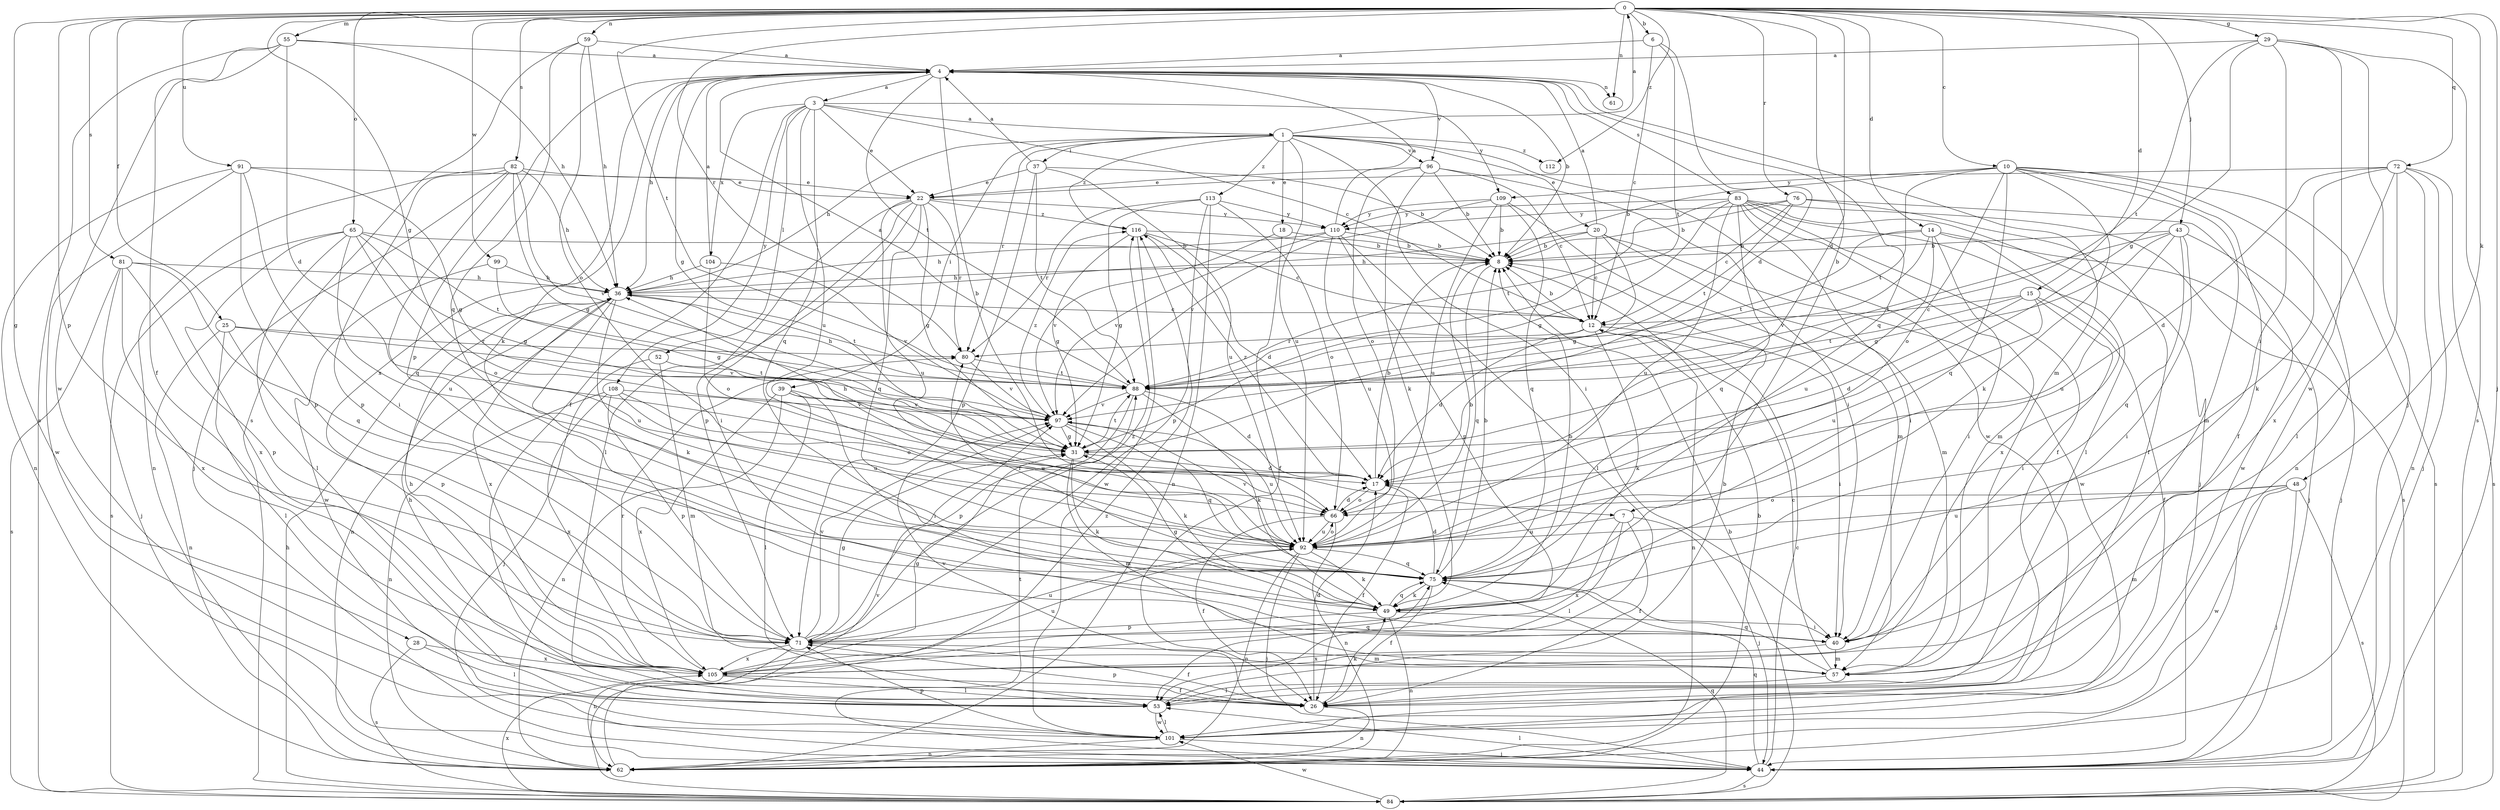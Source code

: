 strict digraph  {
0;
1;
3;
4;
6;
7;
8;
10;
12;
14;
15;
17;
18;
20;
22;
25;
26;
28;
29;
31;
36;
37;
39;
40;
43;
44;
48;
49;
52;
53;
55;
57;
59;
61;
62;
65;
66;
71;
72;
75;
76;
80;
81;
82;
83;
84;
88;
91;
92;
96;
97;
99;
101;
104;
105;
108;
109;
110;
112;
113;
116;
0 -> 6  [label=b];
0 -> 7  [label=b];
0 -> 10  [label=c];
0 -> 14  [label=d];
0 -> 15  [label=d];
0 -> 17  [label=d];
0 -> 25  [label=f];
0 -> 28  [label=g];
0 -> 29  [label=g];
0 -> 31  [label=g];
0 -> 43  [label=j];
0 -> 44  [label=j];
0 -> 48  [label=k];
0 -> 55  [label=m];
0 -> 59  [label=n];
0 -> 61  [label=n];
0 -> 65  [label=o];
0 -> 71  [label=p];
0 -> 72  [label=q];
0 -> 76  [label=r];
0 -> 80  [label=r];
0 -> 81  [label=s];
0 -> 82  [label=s];
0 -> 88  [label=t];
0 -> 91  [label=u];
0 -> 99  [label=w];
0 -> 112  [label=z];
1 -> 0  [label=a];
1 -> 18  [label=e];
1 -> 20  [label=e];
1 -> 36  [label=h];
1 -> 37  [label=i];
1 -> 39  [label=i];
1 -> 40  [label=i];
1 -> 80  [label=r];
1 -> 92  [label=u];
1 -> 96  [label=v];
1 -> 101  [label=w];
1 -> 112  [label=z];
1 -> 113  [label=z];
1 -> 116  [label=z];
3 -> 1  [label=a];
3 -> 12  [label=c];
3 -> 22  [label=e];
3 -> 26  [label=f];
3 -> 52  [label=l];
3 -> 75  [label=q];
3 -> 92  [label=u];
3 -> 104  [label=x];
3 -> 108  [label=y];
3 -> 109  [label=y];
4 -> 3  [label=a];
4 -> 7  [label=b];
4 -> 8  [label=b];
4 -> 31  [label=g];
4 -> 36  [label=h];
4 -> 49  [label=k];
4 -> 57  [label=m];
4 -> 61  [label=n];
4 -> 71  [label=p];
4 -> 75  [label=q];
4 -> 83  [label=s];
4 -> 88  [label=t];
4 -> 96  [label=v];
4 -> 105  [label=x];
6 -> 4  [label=a];
6 -> 12  [label=c];
6 -> 17  [label=d];
6 -> 88  [label=t];
7 -> 26  [label=f];
7 -> 44  [label=j];
7 -> 53  [label=l];
7 -> 92  [label=u];
7 -> 105  [label=x];
8 -> 36  [label=h];
8 -> 75  [label=q];
10 -> 8  [label=b];
10 -> 26  [label=f];
10 -> 49  [label=k];
10 -> 57  [label=m];
10 -> 62  [label=n];
10 -> 66  [label=o];
10 -> 75  [label=q];
10 -> 84  [label=s];
10 -> 88  [label=t];
10 -> 109  [label=y];
12 -> 8  [label=b];
12 -> 17  [label=d];
12 -> 40  [label=i];
12 -> 49  [label=k];
12 -> 62  [label=n];
12 -> 80  [label=r];
14 -> 8  [label=b];
14 -> 40  [label=i];
14 -> 44  [label=j];
14 -> 88  [label=t];
14 -> 92  [label=u];
14 -> 97  [label=v];
14 -> 105  [label=x];
15 -> 12  [label=c];
15 -> 17  [label=d];
15 -> 26  [label=f];
15 -> 40  [label=i];
15 -> 88  [label=t];
15 -> 92  [label=u];
17 -> 8  [label=b];
17 -> 26  [label=f];
17 -> 36  [label=h];
17 -> 66  [label=o];
17 -> 116  [label=z];
18 -> 8  [label=b];
18 -> 26  [label=f];
18 -> 97  [label=v];
20 -> 4  [label=a];
20 -> 8  [label=b];
20 -> 12  [label=c];
20 -> 31  [label=g];
20 -> 36  [label=h];
20 -> 57  [label=m];
20 -> 101  [label=w];
22 -> 31  [label=g];
22 -> 40  [label=i];
22 -> 53  [label=l];
22 -> 71  [label=p];
22 -> 75  [label=q];
22 -> 80  [label=r];
22 -> 92  [label=u];
22 -> 110  [label=y];
22 -> 116  [label=z];
25 -> 53  [label=l];
25 -> 62  [label=n];
25 -> 71  [label=p];
25 -> 80  [label=r];
25 -> 97  [label=v];
26 -> 17  [label=d];
26 -> 36  [label=h];
26 -> 49  [label=k];
26 -> 62  [label=n];
26 -> 71  [label=p];
26 -> 97  [label=v];
28 -> 53  [label=l];
28 -> 84  [label=s];
28 -> 105  [label=x];
29 -> 4  [label=a];
29 -> 31  [label=g];
29 -> 40  [label=i];
29 -> 44  [label=j];
29 -> 84  [label=s];
29 -> 88  [label=t];
29 -> 101  [label=w];
31 -> 17  [label=d];
31 -> 49  [label=k];
31 -> 57  [label=m];
31 -> 88  [label=t];
36 -> 12  [label=c];
36 -> 49  [label=k];
36 -> 62  [label=n];
36 -> 88  [label=t];
36 -> 92  [label=u];
36 -> 105  [label=x];
37 -> 4  [label=a];
37 -> 8  [label=b];
37 -> 22  [label=e];
37 -> 71  [label=p];
37 -> 88  [label=t];
37 -> 92  [label=u];
39 -> 40  [label=i];
39 -> 53  [label=l];
39 -> 62  [label=n];
39 -> 92  [label=u];
39 -> 97  [label=v];
39 -> 105  [label=x];
40 -> 57  [label=m];
40 -> 105  [label=x];
43 -> 8  [label=b];
43 -> 31  [label=g];
43 -> 40  [label=i];
43 -> 44  [label=j];
43 -> 75  [label=q];
43 -> 88  [label=t];
43 -> 92  [label=u];
44 -> 12  [label=c];
44 -> 53  [label=l];
44 -> 75  [label=q];
44 -> 84  [label=s];
44 -> 88  [label=t];
48 -> 44  [label=j];
48 -> 57  [label=m];
48 -> 66  [label=o];
48 -> 84  [label=s];
48 -> 92  [label=u];
48 -> 101  [label=w];
49 -> 8  [label=b];
49 -> 31  [label=g];
49 -> 40  [label=i];
49 -> 62  [label=n];
49 -> 71  [label=p];
49 -> 75  [label=q];
52 -> 44  [label=j];
52 -> 57  [label=m];
52 -> 88  [label=t];
53 -> 8  [label=b];
53 -> 101  [label=w];
55 -> 4  [label=a];
55 -> 17  [label=d];
55 -> 26  [label=f];
55 -> 36  [label=h];
55 -> 84  [label=s];
55 -> 101  [label=w];
57 -> 12  [label=c];
57 -> 53  [label=l];
57 -> 75  [label=q];
59 -> 4  [label=a];
59 -> 36  [label=h];
59 -> 66  [label=o];
59 -> 75  [label=q];
59 -> 84  [label=s];
62 -> 8  [label=b];
62 -> 97  [label=v];
65 -> 8  [label=b];
65 -> 31  [label=g];
65 -> 53  [label=l];
65 -> 66  [label=o];
65 -> 84  [label=s];
65 -> 88  [label=t];
65 -> 92  [label=u];
65 -> 105  [label=x];
66 -> 17  [label=d];
66 -> 26  [label=f];
66 -> 62  [label=n];
66 -> 92  [label=u];
71 -> 26  [label=f];
71 -> 31  [label=g];
71 -> 57  [label=m];
71 -> 62  [label=n];
71 -> 92  [label=u];
71 -> 97  [label=v];
71 -> 105  [label=x];
71 -> 116  [label=z];
72 -> 17  [label=d];
72 -> 22  [label=e];
72 -> 44  [label=j];
72 -> 49  [label=k];
72 -> 53  [label=l];
72 -> 62  [label=n];
72 -> 84  [label=s];
72 -> 105  [label=x];
75 -> 8  [label=b];
75 -> 17  [label=d];
75 -> 26  [label=f];
75 -> 49  [label=k];
75 -> 80  [label=r];
76 -> 8  [label=b];
76 -> 12  [label=c];
76 -> 26  [label=f];
76 -> 88  [label=t];
76 -> 101  [label=w];
76 -> 110  [label=y];
80 -> 88  [label=t];
80 -> 97  [label=v];
81 -> 36  [label=h];
81 -> 44  [label=j];
81 -> 71  [label=p];
81 -> 75  [label=q];
81 -> 84  [label=s];
81 -> 105  [label=x];
82 -> 22  [label=e];
82 -> 31  [label=g];
82 -> 36  [label=h];
82 -> 44  [label=j];
82 -> 62  [label=n];
82 -> 71  [label=p];
82 -> 75  [label=q];
82 -> 97  [label=v];
83 -> 26  [label=f];
83 -> 31  [label=g];
83 -> 40  [label=i];
83 -> 44  [label=j];
83 -> 53  [label=l];
83 -> 57  [label=m];
83 -> 75  [label=q];
83 -> 84  [label=s];
83 -> 88  [label=t];
83 -> 92  [label=u];
83 -> 110  [label=y];
84 -> 8  [label=b];
84 -> 36  [label=h];
84 -> 75  [label=q];
84 -> 101  [label=w];
84 -> 105  [label=x];
84 -> 116  [label=z];
88 -> 4  [label=a];
88 -> 17  [label=d];
88 -> 36  [label=h];
88 -> 49  [label=k];
88 -> 71  [label=p];
88 -> 97  [label=v];
91 -> 22  [label=e];
91 -> 31  [label=g];
91 -> 40  [label=i];
91 -> 62  [label=n];
91 -> 71  [label=p];
91 -> 101  [label=w];
92 -> 8  [label=b];
92 -> 44  [label=j];
92 -> 49  [label=k];
92 -> 62  [label=n];
92 -> 66  [label=o];
92 -> 75  [label=q];
92 -> 97  [label=v];
96 -> 8  [label=b];
96 -> 12  [label=c];
96 -> 22  [label=e];
96 -> 40  [label=i];
96 -> 49  [label=k];
96 -> 66  [label=o];
97 -> 31  [label=g];
97 -> 49  [label=k];
97 -> 75  [label=q];
97 -> 92  [label=u];
97 -> 116  [label=z];
99 -> 31  [label=g];
99 -> 36  [label=h];
99 -> 101  [label=w];
101 -> 44  [label=j];
101 -> 53  [label=l];
101 -> 62  [label=n];
101 -> 71  [label=p];
104 -> 4  [label=a];
104 -> 36  [label=h];
104 -> 66  [label=o];
104 -> 97  [label=v];
105 -> 26  [label=f];
105 -> 31  [label=g];
105 -> 36  [label=h];
105 -> 53  [label=l];
105 -> 75  [label=q];
105 -> 80  [label=r];
105 -> 92  [label=u];
108 -> 62  [label=n];
108 -> 66  [label=o];
108 -> 71  [label=p];
108 -> 92  [label=u];
108 -> 97  [label=v];
108 -> 105  [label=x];
109 -> 8  [label=b];
109 -> 57  [label=m];
109 -> 75  [label=q];
109 -> 92  [label=u];
109 -> 97  [label=v];
109 -> 110  [label=y];
110 -> 4  [label=a];
110 -> 8  [label=b];
110 -> 36  [label=h];
110 -> 53  [label=l];
110 -> 71  [label=p];
110 -> 92  [label=u];
110 -> 97  [label=v];
113 -> 31  [label=g];
113 -> 62  [label=n];
113 -> 66  [label=o];
113 -> 71  [label=p];
113 -> 80  [label=r];
113 -> 110  [label=y];
116 -> 8  [label=b];
116 -> 12  [label=c];
116 -> 17  [label=d];
116 -> 31  [label=g];
116 -> 101  [label=w];
}
